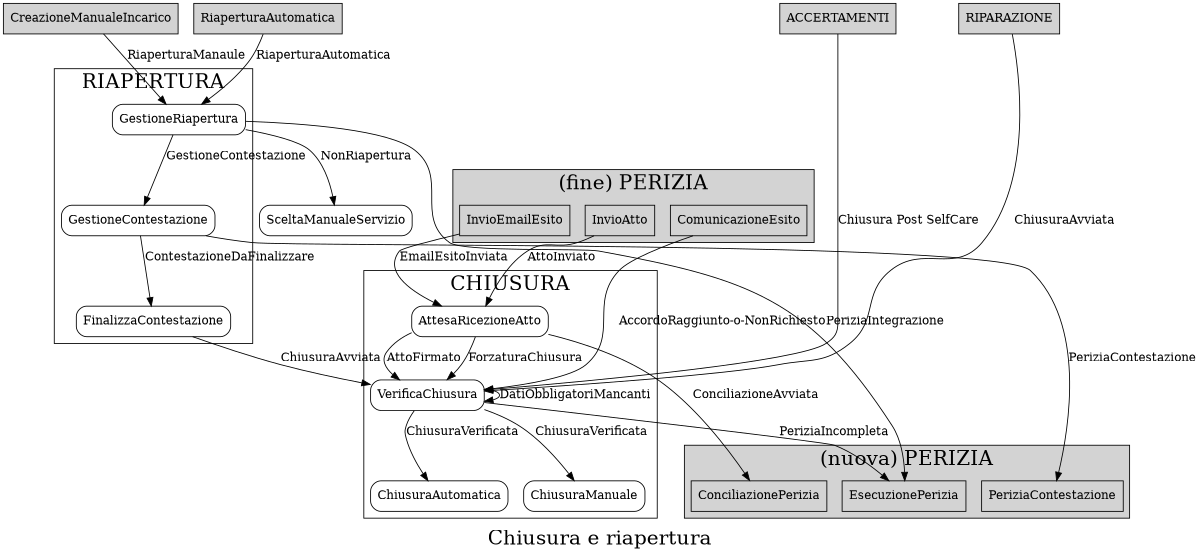 digraph finite_state_machine {
    rankdir=TD;
	rank =same
    size="8,5"
    fontsize = "24"
    label="Chiusura e riapertura"
    node [shape=box,style=rounded ];
 
	subgraph start {
			node [shape = "box" style = "filled" ];
			label = "start";
			CreazioneManualeIncarico
			RiaperturaAutomatica
			ACCERTAMENTI
			RIPARAZIONE

	}

	subgraph cluster_perizia_1 {
			rank = top
			style = filled
			node [shape = "box" style = filled ];
			label = "(fine) PERIZIA";
			ComunicazioneEsito
			InvioEmailEsito
			InvioAtto
	}

	subgraph cluster_perizia_2 {
			rank = sink
			style = filled
			node [shape = "box" style = filled ];
			label = "(nuova) PERIZIA";
			EsecuzionePerizia			
		    ConciliazionePerizia
			PeriziaContestazione
	}

	
		
	subgraph cluster_chiusura {
		rank = max
		node [shape=box,style=rounded ];
		label = "CHIUSURA";
		AttesaRicezioneAtto
		VerificaChiusura
		ChiusuraAutomatica
		ChiusuraManuale
	}

	subgraph cluster_riapertura {
		node [shape=box,style=rounded ];
		label = "RIAPERTURA";
		GestioneRiapertura
		GestioneContestazione
		FinalizzaContestazione
	}


 

    InvioEmailEsito           ->   AttesaRicezioneAtto           [ label = "EmailEsitoInviata"] ;
    InvioAtto                 ->   AttesaRicezioneAtto           [ label = "AttoInviato"] ;
	ComunicazioneEsito		->   VerificaChiusura           [ label = "AccordoRaggiunto-o-NonRichiesto"] ;


    AttesaRicezioneAtto          -> ConciliazionePerizia      [ label = "ConciliazioneAvviata"] ;
    AttesaRicezioneAtto          -> VerificaChiusura          [ label = "AttoFirmato"] ;
	AttesaRicezioneAtto          -> VerificaChiusura          [ label = "ForzaturaChiusura"] ;
	


    VerificaChiusura           -> ChiusuraManuale         	[ label = "ChiusuraVerificata"]
    VerificaChiusura           -> ChiusuraAutomatica      	[ label = "ChiusuraVerificata"]
    VerificaChiusura           -> VerificaChiusura        	[ label = "DatiObbligatoriMancanti"]
	RiaperturaAutomatica         -> GestioneRiapertura      [ label = "RiaperturaAutomatica" ]
	CreazioneManualeIncarico   ->  GestioneRiapertura    	[ label = "RiaperturaManaule" ]

    GestioneRiapertura    ->  SceltaManualeServizio 		[ label = "NonRiapertura"]
    GestioneRiapertura    ->  GestioneContestazione 		[ label = "GestioneContestazione"]

    GestioneContestazione       -> FinalizzaContestazione 	[ label = "ContestazioneDaFinalizzare"]
    FinalizzaContestazione      -> VerificaChiusura         [ label = "ChiusuraAvviata"]


	node [shape=box,style=rounded  style = filled];
	color = grey
	
 	ACCERTAMENTI                    -> VerificaChiusura    [ label = "Chiusura Post SelfCare"]     
	RIPARAZIONE                     -> VerificaChiusura     [ label = "ChiusuraAvviata"]

    VerificaChiusura           ->  EsecuzionePerizia	 [ label = "PeriziaIncompleta"]
	GestioneRiapertura          -> EsecuzionePerizia   [ label = "PeriziaIntegrazione" ]
	GestioneContestazione       -> PeriziaContestazione   [ label = "PeriziaContestazione" ]

}